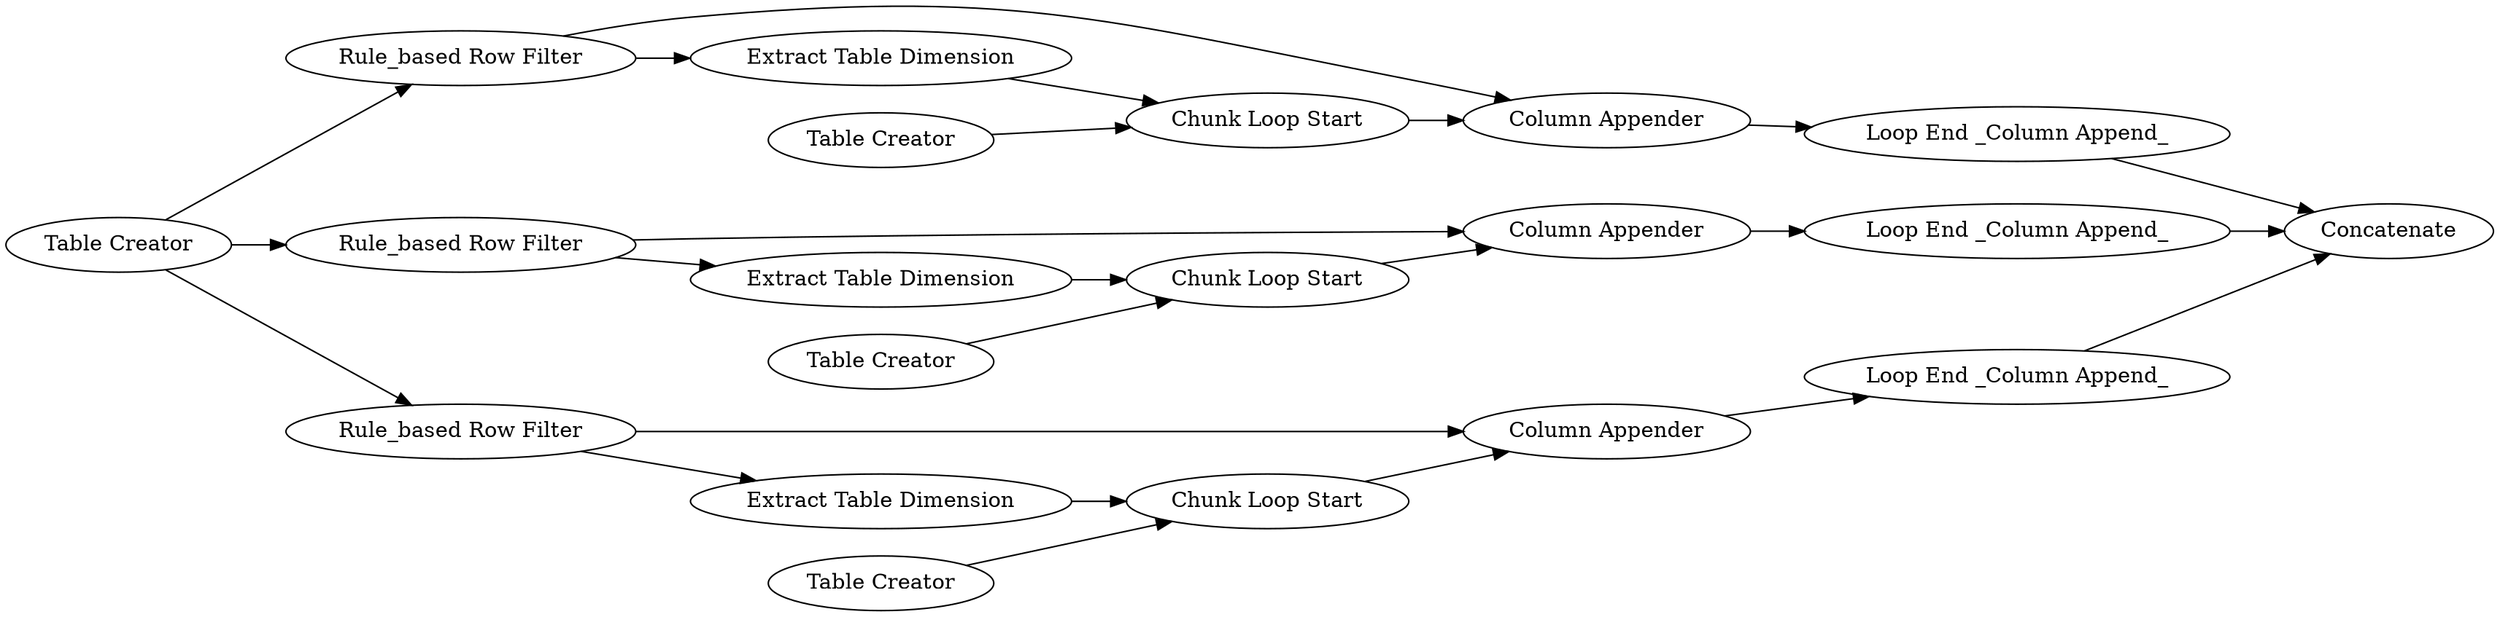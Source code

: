 digraph {
	"-4778084298013045004_7" [label="Column Appender"]
	"-4778084298013045004_18" [label="Column Appender"]
	"-4778084298013045004_20" [label="Loop End _Column Append_"]
	"-4778084298013045004_19" [label="Extract Table Dimension"]
	"-4778084298013045004_9" [label="Extract Table Dimension"]
	"-4778084298013045004_13" [label="Chunk Loop Start"]
	"-4778084298013045004_17" [label="Chunk Loop Start"]
	"-4778084298013045004_1" [label="Table Creator"]
	"-4778084298013045004_3" [label="Rule_based Row Filter"]
	"-4778084298013045004_6" [label="Chunk Loop Start"]
	"-4778084298013045004_21" [label=Concatenate]
	"-4778084298013045004_2" [label="Table Creator"]
	"-4778084298013045004_10" [label="Table Creator"]
	"-4778084298013045004_14" [label="Column Appender"]
	"-4778084298013045004_15" [label="Extract Table Dimension"]
	"-4778084298013045004_16" [label="Loop End _Column Append_"]
	"-4778084298013045004_12" [label="Loop End _Column Append_"]
	"-4778084298013045004_4" [label="Rule_based Row Filter"]
	"-4778084298013045004_5" [label="Rule_based Row Filter"]
	"-4778084298013045004_11" [label="Table Creator"]
	"-4778084298013045004_11" -> "-4778084298013045004_17"
	"-4778084298013045004_15" -> "-4778084298013045004_13"
	"-4778084298013045004_18" -> "-4778084298013045004_20"
	"-4778084298013045004_5" -> "-4778084298013045004_18"
	"-4778084298013045004_9" -> "-4778084298013045004_6"
	"-4778084298013045004_6" -> "-4778084298013045004_7"
	"-4778084298013045004_1" -> "-4778084298013045004_6"
	"-4778084298013045004_3" -> "-4778084298013045004_9"
	"-4778084298013045004_3" -> "-4778084298013045004_7"
	"-4778084298013045004_2" -> "-4778084298013045004_5"
	"-4778084298013045004_13" -> "-4778084298013045004_14"
	"-4778084298013045004_10" -> "-4778084298013045004_13"
	"-4778084298013045004_4" -> "-4778084298013045004_15"
	"-4778084298013045004_7" -> "-4778084298013045004_12"
	"-4778084298013045004_2" -> "-4778084298013045004_3"
	"-4778084298013045004_19" -> "-4778084298013045004_17"
	"-4778084298013045004_14" -> "-4778084298013045004_16"
	"-4778084298013045004_2" -> "-4778084298013045004_4"
	"-4778084298013045004_12" -> "-4778084298013045004_21"
	"-4778084298013045004_17" -> "-4778084298013045004_18"
	"-4778084298013045004_5" -> "-4778084298013045004_19"
	"-4778084298013045004_16" -> "-4778084298013045004_21"
	"-4778084298013045004_4" -> "-4778084298013045004_14"
	"-4778084298013045004_20" -> "-4778084298013045004_21"
	rankdir=LR
}
